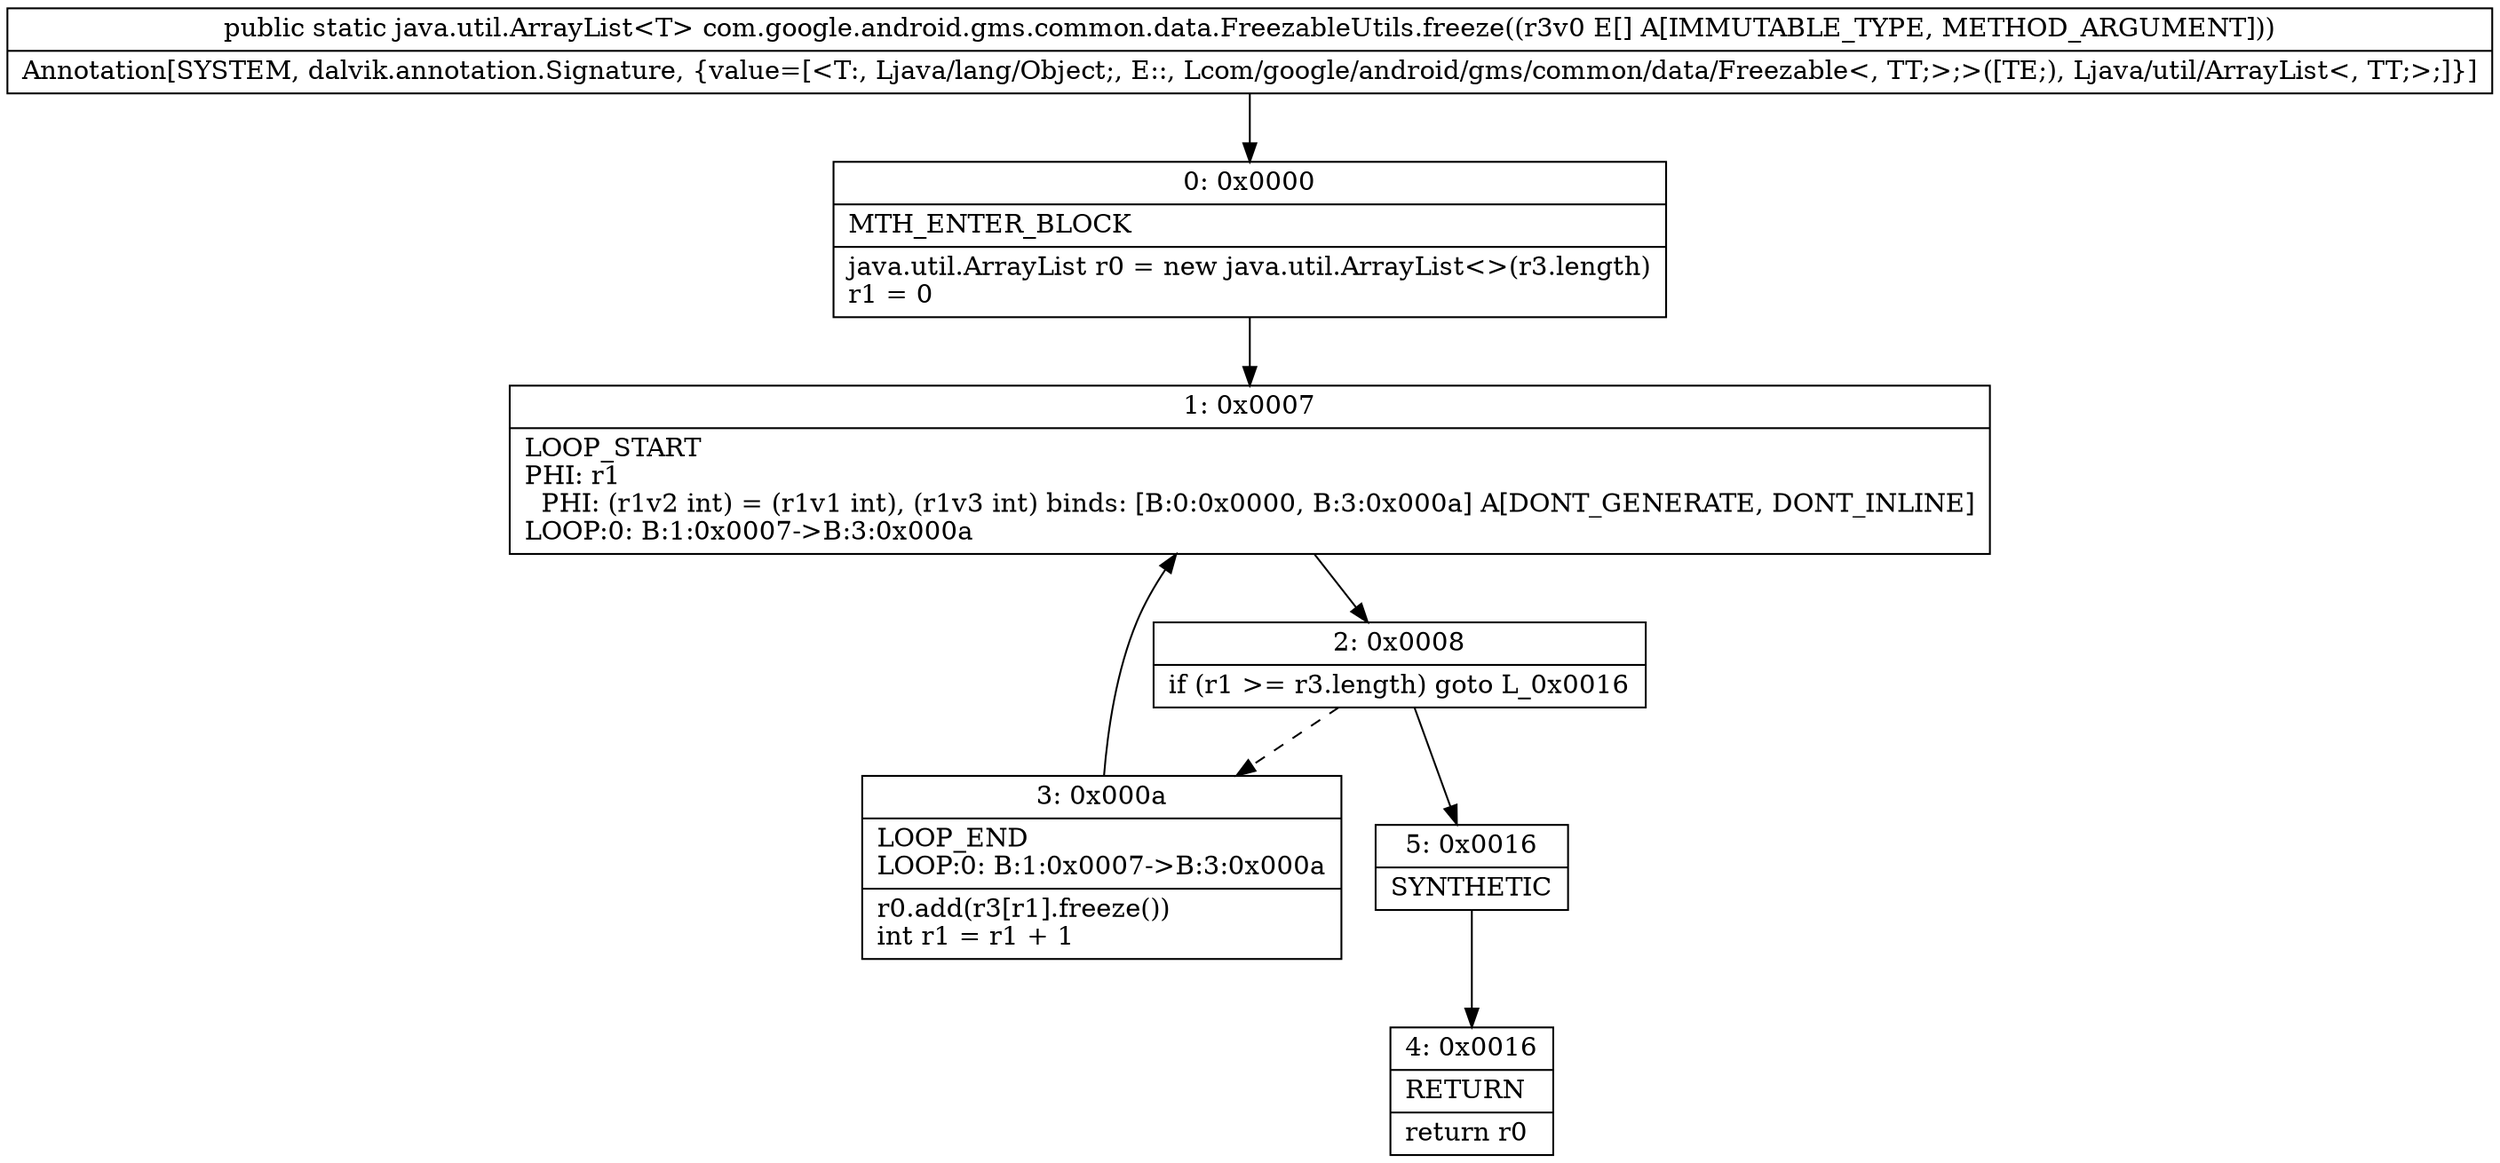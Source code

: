 digraph "CFG forcom.google.android.gms.common.data.FreezableUtils.freeze([Lcom\/google\/android\/gms\/common\/data\/Freezable;)Ljava\/util\/ArrayList;" {
Node_0 [shape=record,label="{0\:\ 0x0000|MTH_ENTER_BLOCK\l|java.util.ArrayList r0 = new java.util.ArrayList\<\>(r3.length)\lr1 = 0\l}"];
Node_1 [shape=record,label="{1\:\ 0x0007|LOOP_START\lPHI: r1 \l  PHI: (r1v2 int) = (r1v1 int), (r1v3 int) binds: [B:0:0x0000, B:3:0x000a] A[DONT_GENERATE, DONT_INLINE]\lLOOP:0: B:1:0x0007\-\>B:3:0x000a\l}"];
Node_2 [shape=record,label="{2\:\ 0x0008|if (r1 \>= r3.length) goto L_0x0016\l}"];
Node_3 [shape=record,label="{3\:\ 0x000a|LOOP_END\lLOOP:0: B:1:0x0007\-\>B:3:0x000a\l|r0.add(r3[r1].freeze())\lint r1 = r1 + 1\l}"];
Node_4 [shape=record,label="{4\:\ 0x0016|RETURN\l|return r0\l}"];
Node_5 [shape=record,label="{5\:\ 0x0016|SYNTHETIC\l}"];
MethodNode[shape=record,label="{public static java.util.ArrayList\<T\> com.google.android.gms.common.data.FreezableUtils.freeze((r3v0 E[] A[IMMUTABLE_TYPE, METHOD_ARGUMENT]))  | Annotation[SYSTEM, dalvik.annotation.Signature, \{value=[\<T:, Ljava\/lang\/Object;, E::, Lcom\/google\/android\/gms\/common\/data\/Freezable\<, TT;\>;\>([TE;), Ljava\/util\/ArrayList\<, TT;\>;]\}]\l}"];
MethodNode -> Node_0;
Node_0 -> Node_1;
Node_1 -> Node_2;
Node_2 -> Node_3[style=dashed];
Node_2 -> Node_5;
Node_3 -> Node_1;
Node_5 -> Node_4;
}

